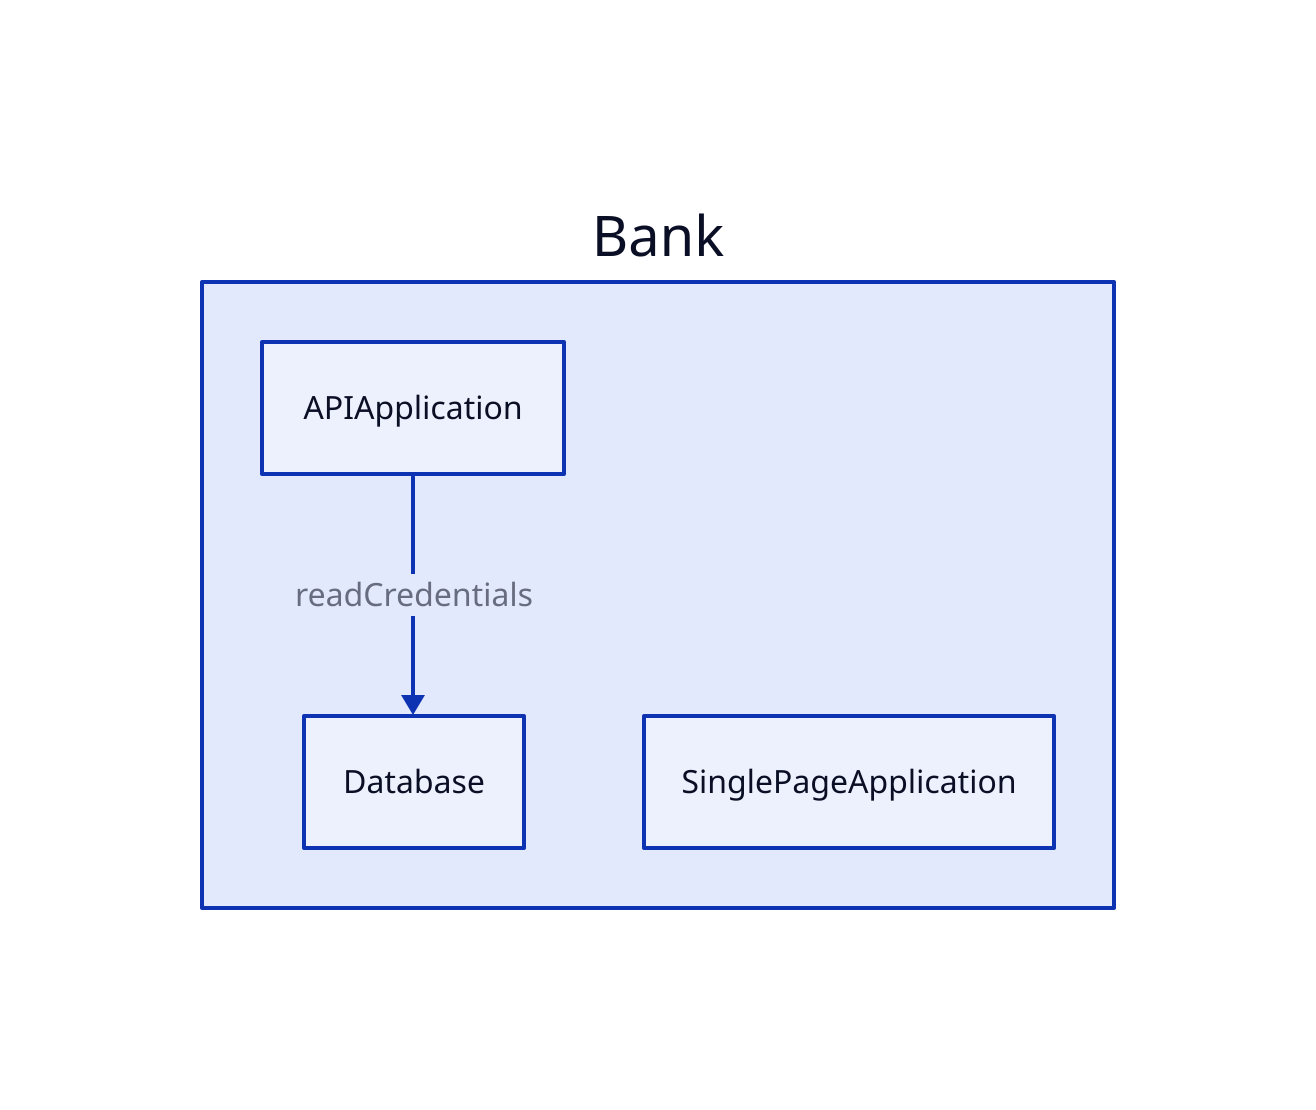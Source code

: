 direction: down

SoftwareSystemBank: {
  label: "Bank"

  ContainerAPIApplication: {
    label: "APIApplication"
  }
  ContainerDatabase: {
    label: "Database"
  }
  ContainerSinglePageApplication: {
    label: "SinglePageApplication"
  }
}

SoftwareSystemBank.ContainerAPIApplication -> SoftwareSystemBank.ContainerDatabase: "readCredentials"
